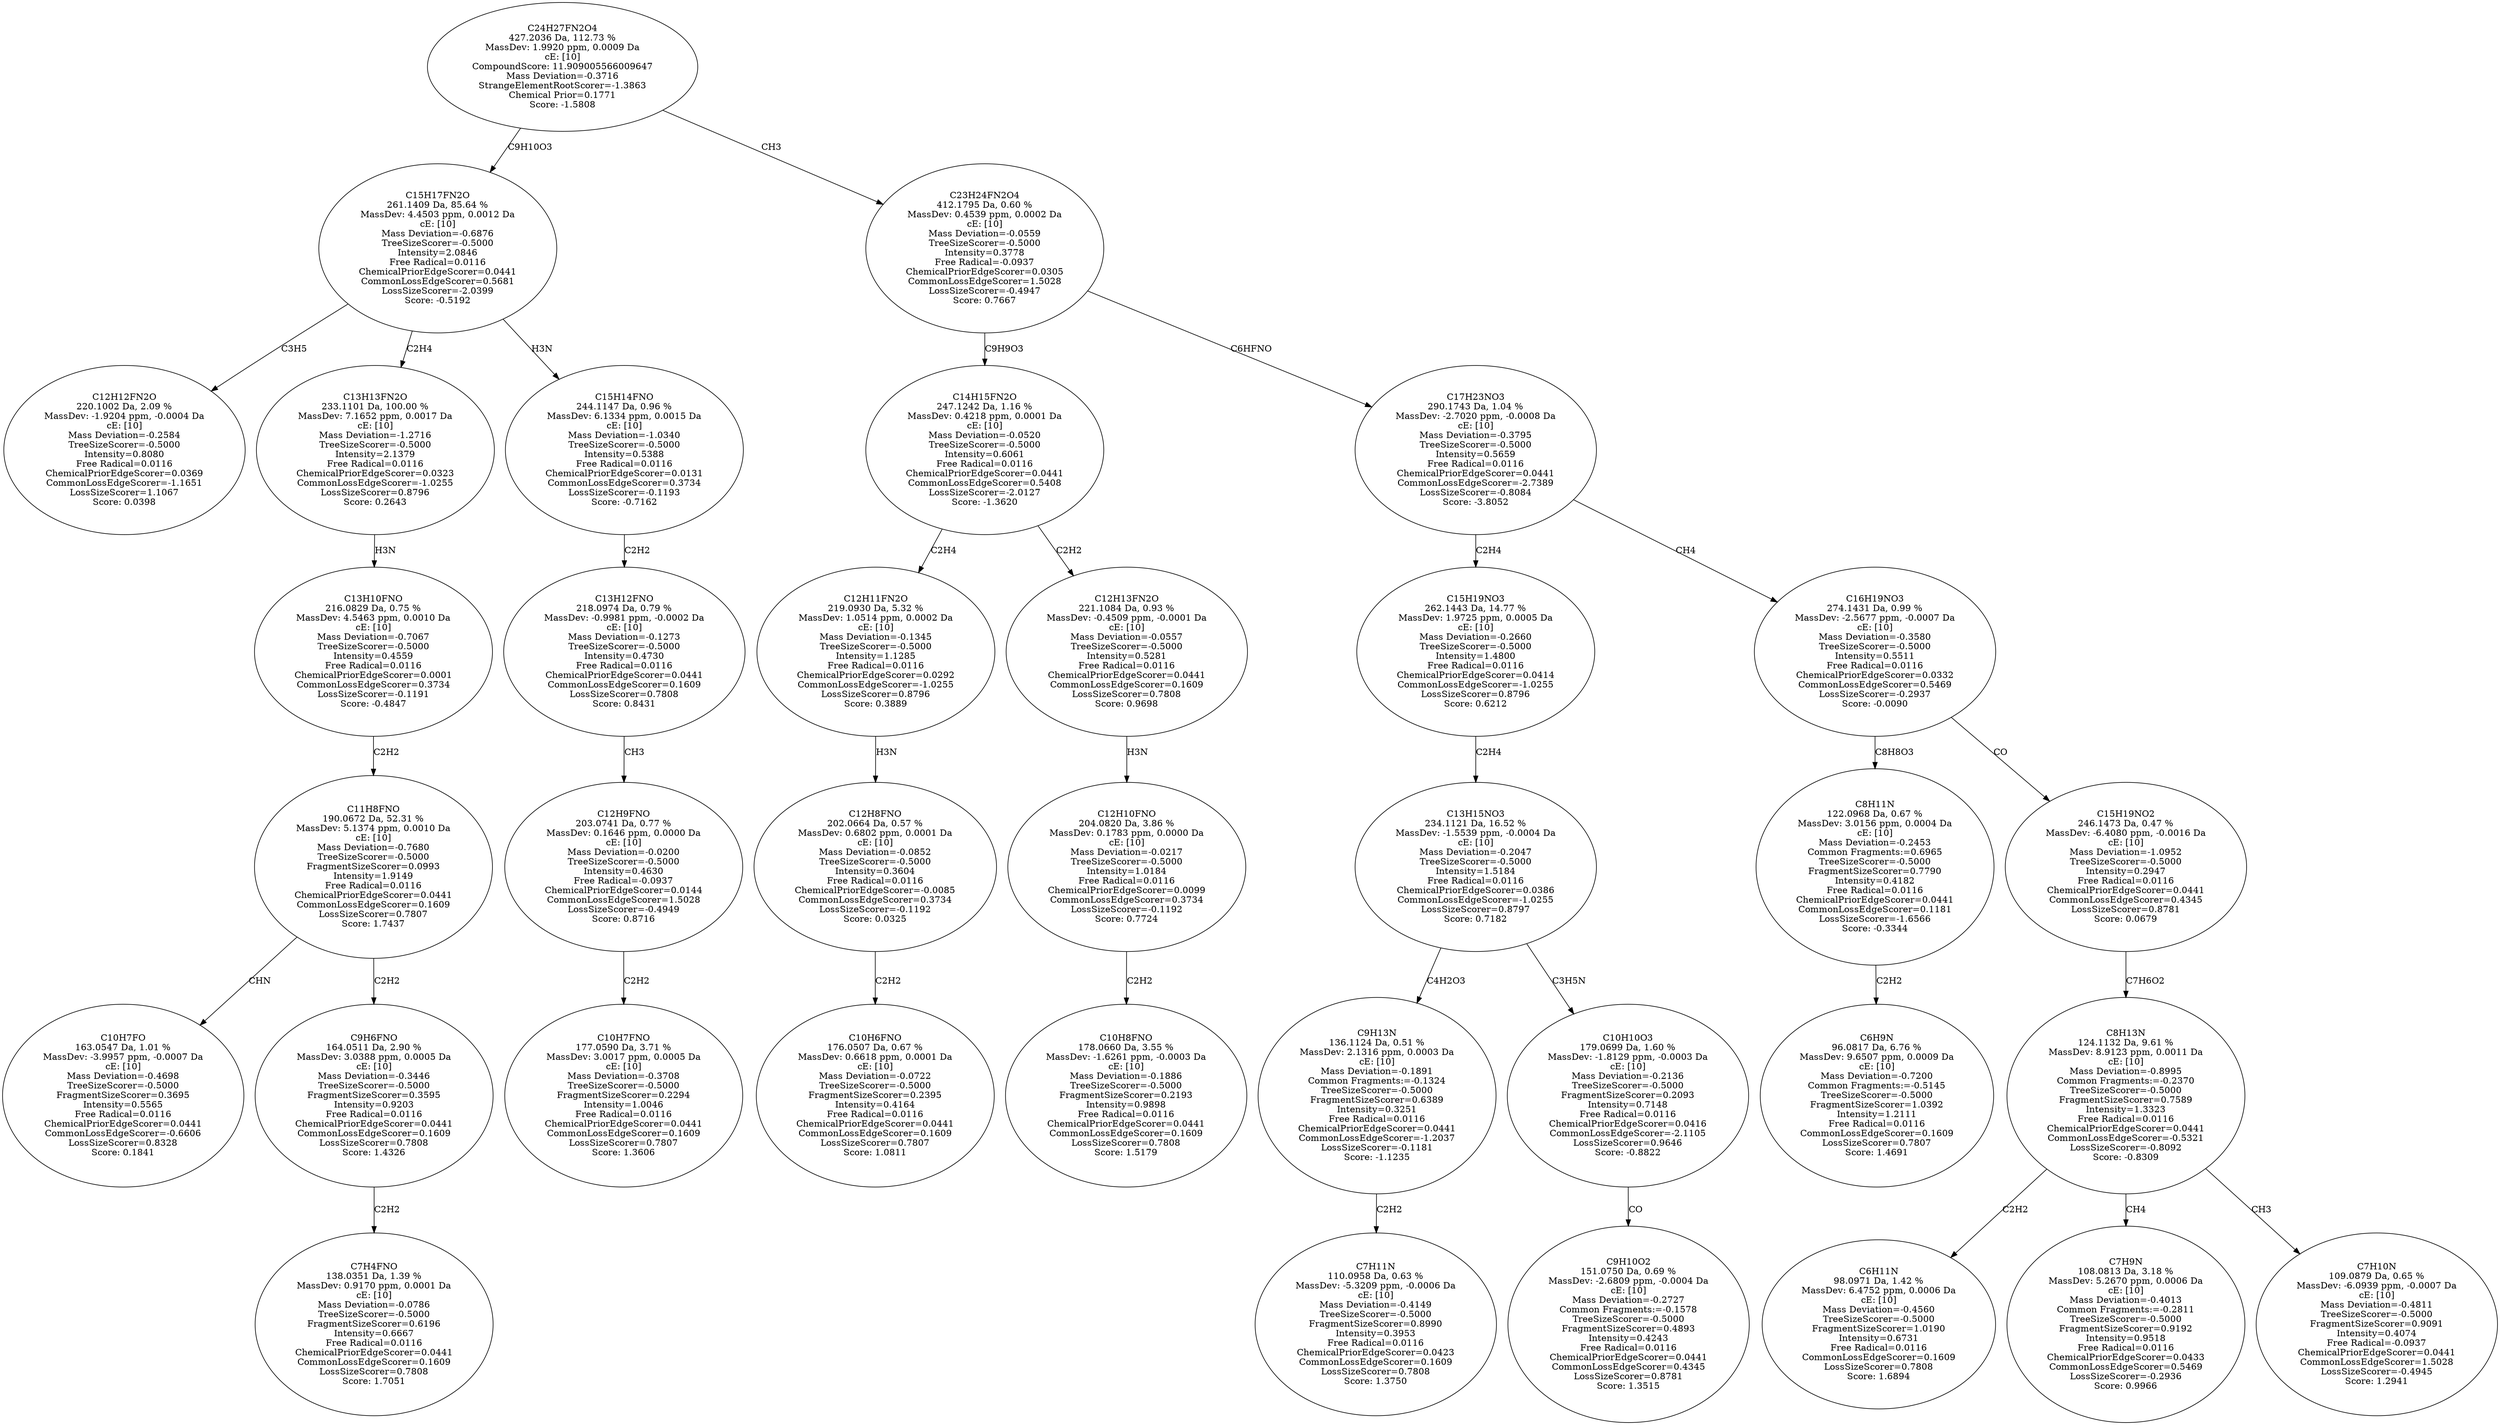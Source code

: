 strict digraph {
v1 [label="C12H12FN2O\n220.1002 Da, 2.09 %\nMassDev: -1.9204 ppm, -0.0004 Da\ncE: [10]\nMass Deviation=-0.2584\nTreeSizeScorer=-0.5000\nIntensity=0.8080\nFree Radical=0.0116\nChemicalPriorEdgeScorer=0.0369\nCommonLossEdgeScorer=-1.1651\nLossSizeScorer=1.1067\nScore: 0.0398"];
v2 [label="C10H7FO\n163.0547 Da, 1.01 %\nMassDev: -3.9957 ppm, -0.0007 Da\ncE: [10]\nMass Deviation=-0.4698\nTreeSizeScorer=-0.5000\nFragmentSizeScorer=0.3695\nIntensity=0.5565\nFree Radical=0.0116\nChemicalPriorEdgeScorer=0.0441\nCommonLossEdgeScorer=-0.6606\nLossSizeScorer=0.8328\nScore: 0.1841"];
v3 [label="C7H4FNO\n138.0351 Da, 1.39 %\nMassDev: 0.9170 ppm, 0.0001 Da\ncE: [10]\nMass Deviation=-0.0786\nTreeSizeScorer=-0.5000\nFragmentSizeScorer=0.6196\nIntensity=0.6667\nFree Radical=0.0116\nChemicalPriorEdgeScorer=0.0441\nCommonLossEdgeScorer=0.1609\nLossSizeScorer=0.7808\nScore: 1.7051"];
v4 [label="C9H6FNO\n164.0511 Da, 2.90 %\nMassDev: 3.0388 ppm, 0.0005 Da\ncE: [10]\nMass Deviation=-0.3446\nTreeSizeScorer=-0.5000\nFragmentSizeScorer=0.3595\nIntensity=0.9203\nFree Radical=0.0116\nChemicalPriorEdgeScorer=0.0441\nCommonLossEdgeScorer=0.1609\nLossSizeScorer=0.7808\nScore: 1.4326"];
v5 [label="C11H8FNO\n190.0672 Da, 52.31 %\nMassDev: 5.1374 ppm, 0.0010 Da\ncE: [10]\nMass Deviation=-0.7680\nTreeSizeScorer=-0.5000\nFragmentSizeScorer=0.0993\nIntensity=1.9149\nFree Radical=0.0116\nChemicalPriorEdgeScorer=0.0441\nCommonLossEdgeScorer=0.1609\nLossSizeScorer=0.7807\nScore: 1.7437"];
v6 [label="C13H10FNO\n216.0829 Da, 0.75 %\nMassDev: 4.5463 ppm, 0.0010 Da\ncE: [10]\nMass Deviation=-0.7067\nTreeSizeScorer=-0.5000\nIntensity=0.4559\nFree Radical=0.0116\nChemicalPriorEdgeScorer=0.0001\nCommonLossEdgeScorer=0.3734\nLossSizeScorer=-0.1191\nScore: -0.4847"];
v7 [label="C13H13FN2O\n233.1101 Da, 100.00 %\nMassDev: 7.1652 ppm, 0.0017 Da\ncE: [10]\nMass Deviation=-1.2716\nTreeSizeScorer=-0.5000\nIntensity=2.1379\nFree Radical=0.0116\nChemicalPriorEdgeScorer=0.0323\nCommonLossEdgeScorer=-1.0255\nLossSizeScorer=0.8796\nScore: 0.2643"];
v8 [label="C10H7FNO\n177.0590 Da, 3.71 %\nMassDev: 3.0017 ppm, 0.0005 Da\ncE: [10]\nMass Deviation=-0.3708\nTreeSizeScorer=-0.5000\nFragmentSizeScorer=0.2294\nIntensity=1.0046\nFree Radical=0.0116\nChemicalPriorEdgeScorer=0.0441\nCommonLossEdgeScorer=0.1609\nLossSizeScorer=0.7807\nScore: 1.3606"];
v9 [label="C12H9FNO\n203.0741 Da, 0.77 %\nMassDev: 0.1646 ppm, 0.0000 Da\ncE: [10]\nMass Deviation=-0.0200\nTreeSizeScorer=-0.5000\nIntensity=0.4630\nFree Radical=-0.0937\nChemicalPriorEdgeScorer=0.0144\nCommonLossEdgeScorer=1.5028\nLossSizeScorer=-0.4949\nScore: 0.8716"];
v10 [label="C13H12FNO\n218.0974 Da, 0.79 %\nMassDev: -0.9981 ppm, -0.0002 Da\ncE: [10]\nMass Deviation=-0.1273\nTreeSizeScorer=-0.5000\nIntensity=0.4730\nFree Radical=0.0116\nChemicalPriorEdgeScorer=0.0441\nCommonLossEdgeScorer=0.1609\nLossSizeScorer=0.7808\nScore: 0.8431"];
v11 [label="C15H14FNO\n244.1147 Da, 0.96 %\nMassDev: 6.1334 ppm, 0.0015 Da\ncE: [10]\nMass Deviation=-1.0340\nTreeSizeScorer=-0.5000\nIntensity=0.5388\nFree Radical=0.0116\nChemicalPriorEdgeScorer=0.0131\nCommonLossEdgeScorer=0.3734\nLossSizeScorer=-0.1193\nScore: -0.7162"];
v12 [label="C15H17FN2O\n261.1409 Da, 85.64 %\nMassDev: 4.4503 ppm, 0.0012 Da\ncE: [10]\nMass Deviation=-0.6876\nTreeSizeScorer=-0.5000\nIntensity=2.0846\nFree Radical=0.0116\nChemicalPriorEdgeScorer=0.0441\nCommonLossEdgeScorer=0.5681\nLossSizeScorer=-2.0399\nScore: -0.5192"];
v13 [label="C10H6FNO\n176.0507 Da, 0.67 %\nMassDev: 0.6618 ppm, 0.0001 Da\ncE: [10]\nMass Deviation=-0.0722\nTreeSizeScorer=-0.5000\nFragmentSizeScorer=0.2395\nIntensity=0.4164\nFree Radical=0.0116\nChemicalPriorEdgeScorer=0.0441\nCommonLossEdgeScorer=0.1609\nLossSizeScorer=0.7807\nScore: 1.0811"];
v14 [label="C12H8FNO\n202.0664 Da, 0.57 %\nMassDev: 0.6802 ppm, 0.0001 Da\ncE: [10]\nMass Deviation=-0.0852\nTreeSizeScorer=-0.5000\nIntensity=0.3604\nFree Radical=0.0116\nChemicalPriorEdgeScorer=-0.0085\nCommonLossEdgeScorer=0.3734\nLossSizeScorer=-0.1192\nScore: 0.0325"];
v15 [label="C12H11FN2O\n219.0930 Da, 5.32 %\nMassDev: 1.0514 ppm, 0.0002 Da\ncE: [10]\nMass Deviation=-0.1345\nTreeSizeScorer=-0.5000\nIntensity=1.1285\nFree Radical=0.0116\nChemicalPriorEdgeScorer=0.0292\nCommonLossEdgeScorer=-1.0255\nLossSizeScorer=0.8796\nScore: 0.3889"];
v16 [label="C10H8FNO\n178.0660 Da, 3.55 %\nMassDev: -1.6261 ppm, -0.0003 Da\ncE: [10]\nMass Deviation=-0.1886\nTreeSizeScorer=-0.5000\nFragmentSizeScorer=0.2193\nIntensity=0.9898\nFree Radical=0.0116\nChemicalPriorEdgeScorer=0.0441\nCommonLossEdgeScorer=0.1609\nLossSizeScorer=0.7808\nScore: 1.5179"];
v17 [label="C12H10FNO\n204.0820 Da, 3.86 %\nMassDev: 0.1783 ppm, 0.0000 Da\ncE: [10]\nMass Deviation=-0.0217\nTreeSizeScorer=-0.5000\nIntensity=1.0184\nFree Radical=0.0116\nChemicalPriorEdgeScorer=0.0099\nCommonLossEdgeScorer=0.3734\nLossSizeScorer=-0.1192\nScore: 0.7724"];
v18 [label="C12H13FN2O\n221.1084 Da, 0.93 %\nMassDev: -0.4509 ppm, -0.0001 Da\ncE: [10]\nMass Deviation=-0.0557\nTreeSizeScorer=-0.5000\nIntensity=0.5281\nFree Radical=0.0116\nChemicalPriorEdgeScorer=0.0441\nCommonLossEdgeScorer=0.1609\nLossSizeScorer=0.7808\nScore: 0.9698"];
v19 [label="C14H15FN2O\n247.1242 Da, 1.16 %\nMassDev: 0.4218 ppm, 0.0001 Da\ncE: [10]\nMass Deviation=-0.0520\nTreeSizeScorer=-0.5000\nIntensity=0.6061\nFree Radical=0.0116\nChemicalPriorEdgeScorer=0.0441\nCommonLossEdgeScorer=0.5408\nLossSizeScorer=-2.0127\nScore: -1.3620"];
v20 [label="C7H11N\n110.0958 Da, 0.63 %\nMassDev: -5.3209 ppm, -0.0006 Da\ncE: [10]\nMass Deviation=-0.4149\nTreeSizeScorer=-0.5000\nFragmentSizeScorer=0.8990\nIntensity=0.3953\nFree Radical=0.0116\nChemicalPriorEdgeScorer=0.0423\nCommonLossEdgeScorer=0.1609\nLossSizeScorer=0.7808\nScore: 1.3750"];
v21 [label="C9H13N\n136.1124 Da, 0.51 %\nMassDev: 2.1316 ppm, 0.0003 Da\ncE: [10]\nMass Deviation=-0.1891\nCommon Fragments:=-0.1324\nTreeSizeScorer=-0.5000\nFragmentSizeScorer=0.6389\nIntensity=0.3251\nFree Radical=0.0116\nChemicalPriorEdgeScorer=0.0441\nCommonLossEdgeScorer=-1.2037\nLossSizeScorer=-0.1181\nScore: -1.1235"];
v22 [label="C9H10O2\n151.0750 Da, 0.69 %\nMassDev: -2.6809 ppm, -0.0004 Da\ncE: [10]\nMass Deviation=-0.2727\nCommon Fragments:=-0.1578\nTreeSizeScorer=-0.5000\nFragmentSizeScorer=0.4893\nIntensity=0.4243\nFree Radical=0.0116\nChemicalPriorEdgeScorer=0.0441\nCommonLossEdgeScorer=0.4345\nLossSizeScorer=0.8781\nScore: 1.3515"];
v23 [label="C10H10O3\n179.0699 Da, 1.60 %\nMassDev: -1.8129 ppm, -0.0003 Da\ncE: [10]\nMass Deviation=-0.2136\nTreeSizeScorer=-0.5000\nFragmentSizeScorer=0.2093\nIntensity=0.7148\nFree Radical=0.0116\nChemicalPriorEdgeScorer=0.0416\nCommonLossEdgeScorer=-2.1105\nLossSizeScorer=0.9646\nScore: -0.8822"];
v24 [label="C13H15NO3\n234.1121 Da, 16.52 %\nMassDev: -1.5539 ppm, -0.0004 Da\ncE: [10]\nMass Deviation=-0.2047\nTreeSizeScorer=-0.5000\nIntensity=1.5184\nFree Radical=0.0116\nChemicalPriorEdgeScorer=0.0386\nCommonLossEdgeScorer=-1.0255\nLossSizeScorer=0.8797\nScore: 0.7182"];
v25 [label="C15H19NO3\n262.1443 Da, 14.77 %\nMassDev: 1.9725 ppm, 0.0005 Da\ncE: [10]\nMass Deviation=-0.2660\nTreeSizeScorer=-0.5000\nIntensity=1.4800\nFree Radical=0.0116\nChemicalPriorEdgeScorer=0.0414\nCommonLossEdgeScorer=-1.0255\nLossSizeScorer=0.8796\nScore: 0.6212"];
v26 [label="C6H9N\n96.0817 Da, 6.76 %\nMassDev: 9.6507 ppm, 0.0009 Da\ncE: [10]\nMass Deviation=-0.7200\nCommon Fragments:=-0.5145\nTreeSizeScorer=-0.5000\nFragmentSizeScorer=1.0392\nIntensity=1.2111\nFree Radical=0.0116\nCommonLossEdgeScorer=0.1609\nLossSizeScorer=0.7807\nScore: 1.4691"];
v27 [label="C8H11N\n122.0968 Da, 0.67 %\nMassDev: 3.0156 ppm, 0.0004 Da\ncE: [10]\nMass Deviation=-0.2453\nCommon Fragments:=0.6965\nTreeSizeScorer=-0.5000\nFragmentSizeScorer=0.7790\nIntensity=0.4182\nFree Radical=0.0116\nChemicalPriorEdgeScorer=0.0441\nCommonLossEdgeScorer=0.1181\nLossSizeScorer=-1.6566\nScore: -0.3344"];
v28 [label="C6H11N\n98.0971 Da, 1.42 %\nMassDev: 6.4752 ppm, 0.0006 Da\ncE: [10]\nMass Deviation=-0.4560\nTreeSizeScorer=-0.5000\nFragmentSizeScorer=1.0190\nIntensity=0.6731\nFree Radical=0.0116\nCommonLossEdgeScorer=0.1609\nLossSizeScorer=0.7808\nScore: 1.6894"];
v29 [label="C7H9N\n108.0813 Da, 3.18 %\nMassDev: 5.2670 ppm, 0.0006 Da\ncE: [10]\nMass Deviation=-0.4013\nCommon Fragments:=-0.2811\nTreeSizeScorer=-0.5000\nFragmentSizeScorer=0.9192\nIntensity=0.9518\nFree Radical=0.0116\nChemicalPriorEdgeScorer=0.0433\nCommonLossEdgeScorer=0.5469\nLossSizeScorer=-0.2936\nScore: 0.9966"];
v30 [label="C7H10N\n109.0879 Da, 0.65 %\nMassDev: -6.0939 ppm, -0.0007 Da\ncE: [10]\nMass Deviation=-0.4811\nTreeSizeScorer=-0.5000\nFragmentSizeScorer=0.9091\nIntensity=0.4074\nFree Radical=-0.0937\nChemicalPriorEdgeScorer=0.0441\nCommonLossEdgeScorer=1.5028\nLossSizeScorer=-0.4945\nScore: 1.2941"];
v31 [label="C8H13N\n124.1132 Da, 9.61 %\nMassDev: 8.9123 ppm, 0.0011 Da\ncE: [10]\nMass Deviation=-0.8995\nCommon Fragments:=-0.2370\nTreeSizeScorer=-0.5000\nFragmentSizeScorer=0.7589\nIntensity=1.3323\nFree Radical=0.0116\nChemicalPriorEdgeScorer=0.0441\nCommonLossEdgeScorer=-0.5321\nLossSizeScorer=-0.8092\nScore: -0.8309"];
v32 [label="C15H19NO2\n246.1473 Da, 0.47 %\nMassDev: -6.4080 ppm, -0.0016 Da\ncE: [10]\nMass Deviation=-1.0952\nTreeSizeScorer=-0.5000\nIntensity=0.2947\nFree Radical=0.0116\nChemicalPriorEdgeScorer=0.0441\nCommonLossEdgeScorer=0.4345\nLossSizeScorer=0.8781\nScore: 0.0679"];
v33 [label="C16H19NO3\n274.1431 Da, 0.99 %\nMassDev: -2.5677 ppm, -0.0007 Da\ncE: [10]\nMass Deviation=-0.3580\nTreeSizeScorer=-0.5000\nIntensity=0.5511\nFree Radical=0.0116\nChemicalPriorEdgeScorer=0.0332\nCommonLossEdgeScorer=0.5469\nLossSizeScorer=-0.2937\nScore: -0.0090"];
v34 [label="C17H23NO3\n290.1743 Da, 1.04 %\nMassDev: -2.7020 ppm, -0.0008 Da\ncE: [10]\nMass Deviation=-0.3795\nTreeSizeScorer=-0.5000\nIntensity=0.5659\nFree Radical=0.0116\nChemicalPriorEdgeScorer=0.0441\nCommonLossEdgeScorer=-2.7389\nLossSizeScorer=-0.8084\nScore: -3.8052"];
v35 [label="C23H24FN2O4\n412.1795 Da, 0.60 %\nMassDev: 0.4539 ppm, 0.0002 Da\ncE: [10]\nMass Deviation=-0.0559\nTreeSizeScorer=-0.5000\nIntensity=0.3778\nFree Radical=-0.0937\nChemicalPriorEdgeScorer=0.0305\nCommonLossEdgeScorer=1.5028\nLossSizeScorer=-0.4947\nScore: 0.7667"];
v36 [label="C24H27FN2O4\n427.2036 Da, 112.73 %\nMassDev: 1.9920 ppm, 0.0009 Da\ncE: [10]\nCompoundScore: 11.909005566009647\nMass Deviation=-0.3716\nStrangeElementRootScorer=-1.3863\nChemical Prior=0.1771\nScore: -1.5808"];
v12 -> v1 [label="C3H5"];
v5 -> v2 [label="CHN"];
v4 -> v3 [label="C2H2"];
v5 -> v4 [label="C2H2"];
v6 -> v5 [label="C2H2"];
v7 -> v6 [label="H3N"];
v12 -> v7 [label="C2H4"];
v9 -> v8 [label="C2H2"];
v10 -> v9 [label="CH3"];
v11 -> v10 [label="C2H2"];
v12 -> v11 [label="H3N"];
v36 -> v12 [label="C9H10O3"];
v14 -> v13 [label="C2H2"];
v15 -> v14 [label="H3N"];
v19 -> v15 [label="C2H4"];
v17 -> v16 [label="C2H2"];
v18 -> v17 [label="H3N"];
v19 -> v18 [label="C2H2"];
v35 -> v19 [label="C9H9O3"];
v21 -> v20 [label="C2H2"];
v24 -> v21 [label="C4H2O3"];
v23 -> v22 [label="CO"];
v24 -> v23 [label="C3H5N"];
v25 -> v24 [label="C2H4"];
v34 -> v25 [label="C2H4"];
v27 -> v26 [label="C2H2"];
v33 -> v27 [label="C8H8O3"];
v31 -> v28 [label="C2H2"];
v31 -> v29 [label="CH4"];
v31 -> v30 [label="CH3"];
v32 -> v31 [label="C7H6O2"];
v33 -> v32 [label="CO"];
v34 -> v33 [label="CH4"];
v35 -> v34 [label="C6HFNO"];
v36 -> v35 [label="CH3"];
}